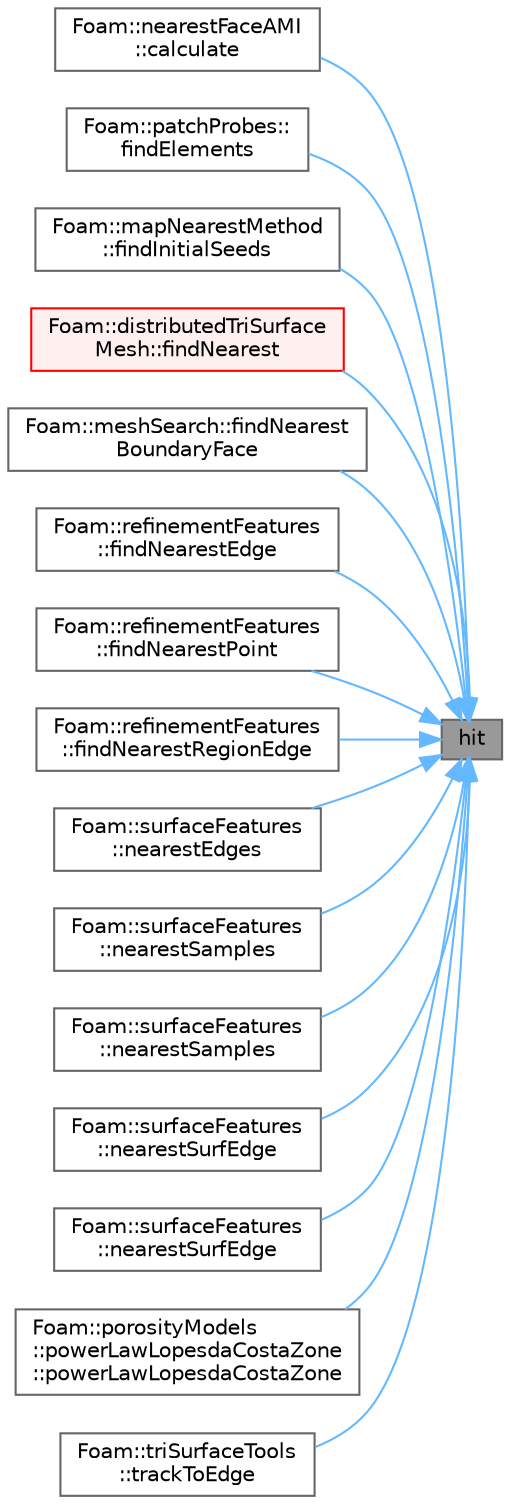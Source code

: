digraph "hit"
{
 // LATEX_PDF_SIZE
  bgcolor="transparent";
  edge [fontname=Helvetica,fontsize=10,labelfontname=Helvetica,labelfontsize=10];
  node [fontname=Helvetica,fontsize=10,shape=box,height=0.2,width=0.4];
  rankdir="RL";
  Node1 [id="Node000001",label="hit",height=0.2,width=0.4,color="gray40", fillcolor="grey60", style="filled", fontcolor="black",tooltip=" "];
  Node1 -> Node2 [id="edge1_Node000001_Node000002",dir="back",color="steelblue1",style="solid",tooltip=" "];
  Node2 [id="Node000002",label="Foam::nearestFaceAMI\l::calculate",height=0.2,width=0.4,color="grey40", fillcolor="white", style="filled",URL="$classFoam_1_1nearestFaceAMI.html#a47f1f90022c335867dcd6c14f5bffb38",tooltip=" "];
  Node1 -> Node3 [id="edge2_Node000001_Node000003",dir="back",color="steelblue1",style="solid",tooltip=" "];
  Node3 [id="Node000003",label="Foam::patchProbes::\lfindElements",height=0.2,width=0.4,color="grey40", fillcolor="white", style="filled",URL="$classFoam_1_1patchProbes.html#a4961d45d71fc3e82730510a628ddef80",tooltip=" "];
  Node1 -> Node4 [id="edge3_Node000001_Node000004",dir="back",color="steelblue1",style="solid",tooltip=" "];
  Node4 [id="Node000004",label="Foam::mapNearestMethod\l::findInitialSeeds",height=0.2,width=0.4,color="grey40", fillcolor="white", style="filled",URL="$classFoam_1_1mapNearestMethod.html#a156bc4ebe6579e3910bf6a93565794da",tooltip=" "];
  Node1 -> Node5 [id="edge4_Node000001_Node000005",dir="back",color="steelblue1",style="solid",tooltip=" "];
  Node5 [id="Node000005",label="Foam::distributedTriSurface\lMesh::findNearest",height=0.2,width=0.4,color="red", fillcolor="#FFF0F0", style="filled",URL="$classFoam_1_1distributedTriSurfaceMesh.html#ac968e745f1a4294205a3cf4936755409",tooltip=" "];
  Node1 -> Node7 [id="edge5_Node000001_Node000007",dir="back",color="steelblue1",style="solid",tooltip=" "];
  Node7 [id="Node000007",label="Foam::meshSearch::findNearest\lBoundaryFace",height=0.2,width=0.4,color="grey40", fillcolor="white", style="filled",URL="$classFoam_1_1meshSearch.html#a1a46b9e23869bcc1fd81c4de765c352c",tooltip=" "];
  Node1 -> Node8 [id="edge6_Node000001_Node000008",dir="back",color="steelblue1",style="solid",tooltip=" "];
  Node8 [id="Node000008",label="Foam::refinementFeatures\l::findNearestEdge",height=0.2,width=0.4,color="grey40", fillcolor="white", style="filled",URL="$classFoam_1_1refinementFeatures.html#a65f7221fcffc8cd4124db95a166c222f",tooltip=" "];
  Node1 -> Node9 [id="edge7_Node000001_Node000009",dir="back",color="steelblue1",style="solid",tooltip=" "];
  Node9 [id="Node000009",label="Foam::refinementFeatures\l::findNearestPoint",height=0.2,width=0.4,color="grey40", fillcolor="white", style="filled",URL="$classFoam_1_1refinementFeatures.html#a02ca0be1e44c1ac479b2f0a1e82bada5",tooltip=" "];
  Node1 -> Node10 [id="edge8_Node000001_Node000010",dir="back",color="steelblue1",style="solid",tooltip=" "];
  Node10 [id="Node000010",label="Foam::refinementFeatures\l::findNearestRegionEdge",height=0.2,width=0.4,color="grey40", fillcolor="white", style="filled",URL="$classFoam_1_1refinementFeatures.html#a446be44c7493a941d15d17ae45ba2581",tooltip=" "];
  Node1 -> Node11 [id="edge9_Node000001_Node000011",dir="back",color="steelblue1",style="solid",tooltip=" "];
  Node11 [id="Node000011",label="Foam::surfaceFeatures\l::nearestEdges",height=0.2,width=0.4,color="grey40", fillcolor="white", style="filled",URL="$classFoam_1_1surfaceFeatures.html#a87eba1a1148a3f534ea33e868d2b7dc0",tooltip=" "];
  Node1 -> Node12 [id="edge10_Node000001_Node000012",dir="back",color="steelblue1",style="solid",tooltip=" "];
  Node12 [id="Node000012",label="Foam::surfaceFeatures\l::nearestSamples",height=0.2,width=0.4,color="grey40", fillcolor="white", style="filled",URL="$classFoam_1_1surfaceFeatures.html#a8caf9c07d207027d6fe70f84175fa0af",tooltip=" "];
  Node1 -> Node13 [id="edge11_Node000001_Node000013",dir="back",color="steelblue1",style="solid",tooltip=" "];
  Node13 [id="Node000013",label="Foam::surfaceFeatures\l::nearestSamples",height=0.2,width=0.4,color="grey40", fillcolor="white", style="filled",URL="$classFoam_1_1surfaceFeatures.html#abfe5919ff5c4da81bf76cb8e86aa5386",tooltip=" "];
  Node1 -> Node14 [id="edge12_Node000001_Node000014",dir="back",color="steelblue1",style="solid",tooltip=" "];
  Node14 [id="Node000014",label="Foam::surfaceFeatures\l::nearestSurfEdge",height=0.2,width=0.4,color="grey40", fillcolor="white", style="filled",URL="$classFoam_1_1surfaceFeatures.html#a730a3cbbb390e79cc03a3f3deb361a0d",tooltip=" "];
  Node1 -> Node15 [id="edge13_Node000001_Node000015",dir="back",color="steelblue1",style="solid",tooltip=" "];
  Node15 [id="Node000015",label="Foam::surfaceFeatures\l::nearestSurfEdge",height=0.2,width=0.4,color="grey40", fillcolor="white", style="filled",URL="$classFoam_1_1surfaceFeatures.html#aab1a0ec0ce7082b8730a8eb731d2bed1",tooltip=" "];
  Node1 -> Node16 [id="edge14_Node000001_Node000016",dir="back",color="steelblue1",style="solid",tooltip=" "];
  Node16 [id="Node000016",label="Foam::porosityModels\l::powerLawLopesdaCostaZone\l::powerLawLopesdaCostaZone",height=0.2,width=0.4,color="grey40", fillcolor="white", style="filled",URL="$classFoam_1_1porosityModels_1_1powerLawLopesdaCostaZone.html#aefe3b8190138267eab02f5989454ad62",tooltip=" "];
  Node1 -> Node17 [id="edge15_Node000001_Node000017",dir="back",color="steelblue1",style="solid",tooltip=" "];
  Node17 [id="Node000017",label="Foam::triSurfaceTools\l::trackToEdge",height=0.2,width=0.4,color="grey40", fillcolor="white", style="filled",URL="$classFoam_1_1triSurfaceTools.html#a6d8fd04b37cd0ac3c45134c26f9ba40c",tooltip=" "];
}
